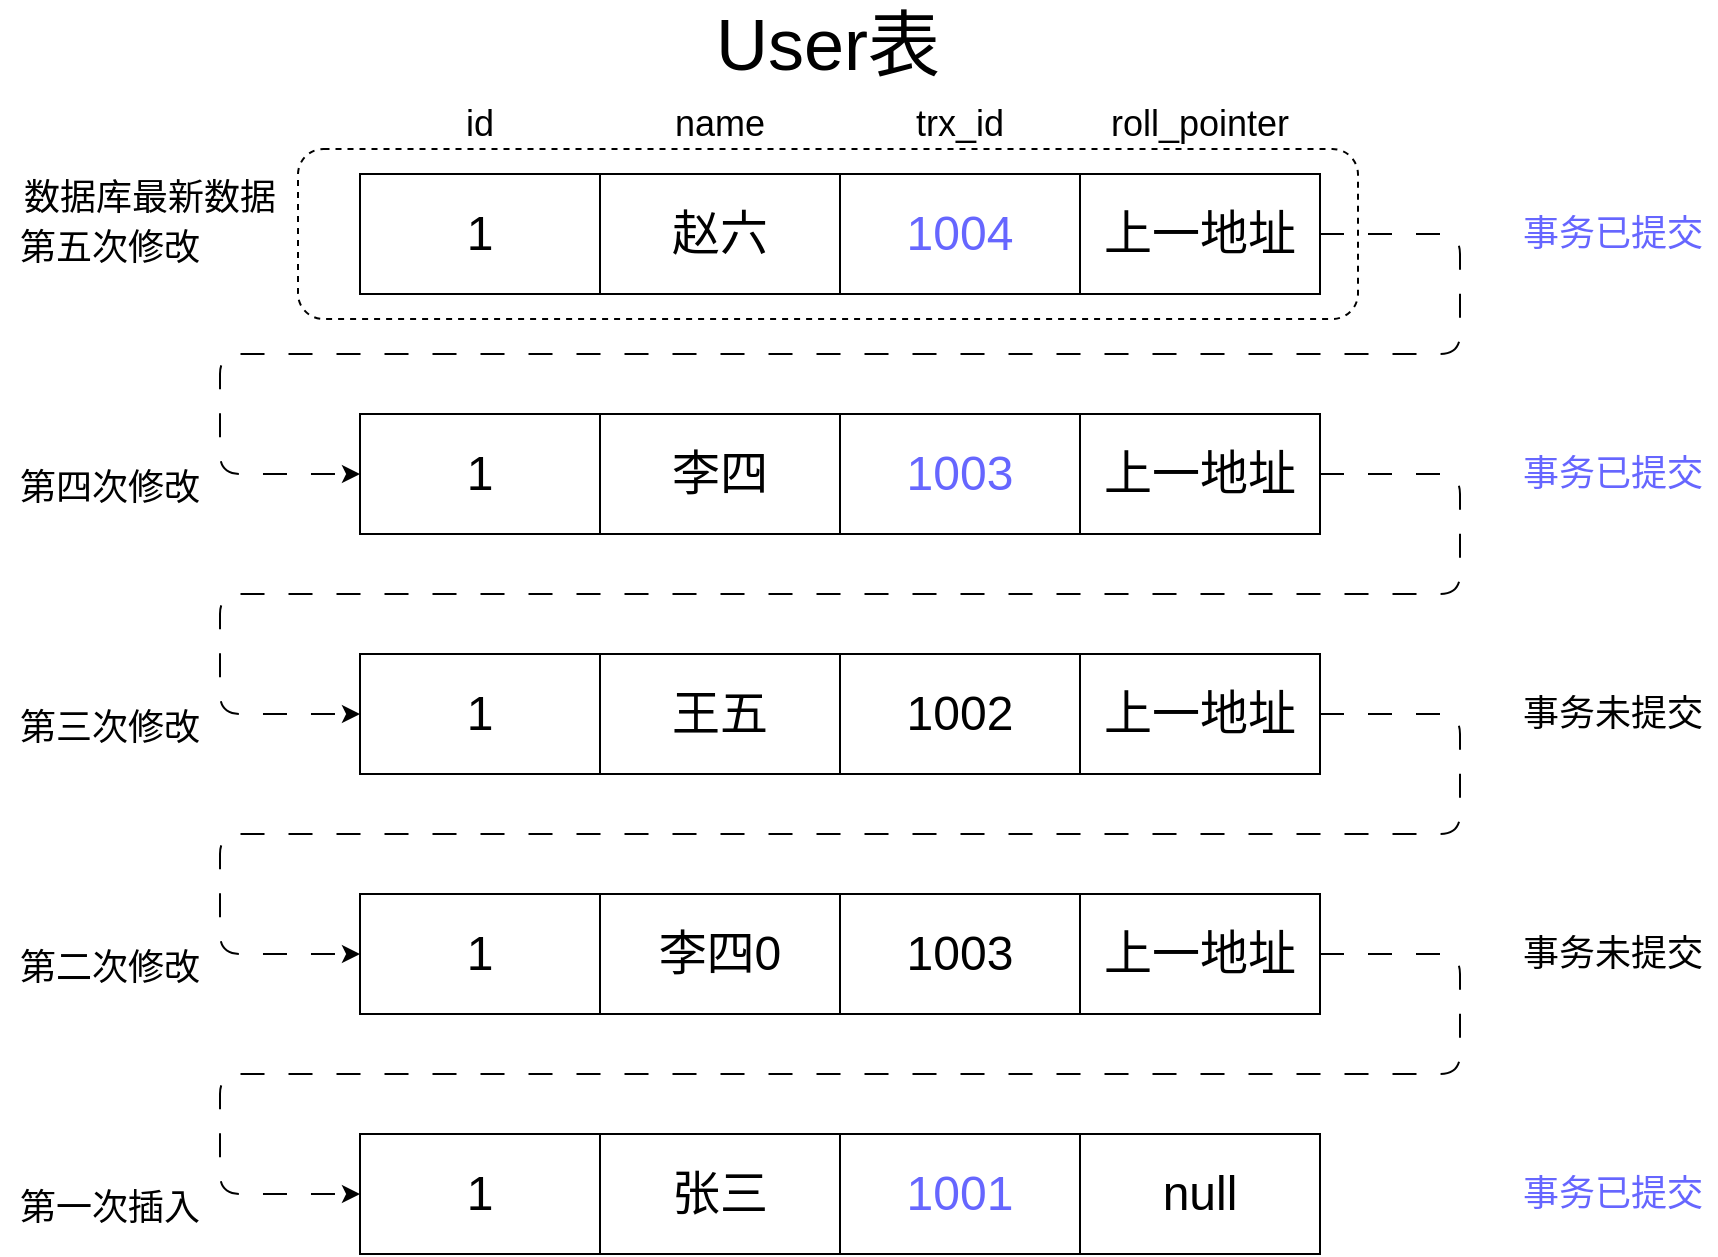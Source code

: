 <mxfile>
    <diagram id="abLrTeT4Zs4_mOs3DVsZ" name="第 1 页">
        <mxGraphModel dx="978" dy="692" grid="1" gridSize="10" guides="1" tooltips="1" connect="1" arrows="1" fold="1" page="1" pageScale="1" pageWidth="827" pageHeight="1169" math="0" shadow="0">
            <root>
                <mxCell id="0"/>
                <mxCell id="1" parent="0"/>
                <mxCell id="43" value="" style="rounded=1;whiteSpace=wrap;html=1;fontSize=18;dashed=1;" parent="1" vertex="1">
                    <mxGeometry x="161" y="77.5" width="530" height="85" as="geometry"/>
                </mxCell>
                <mxCell id="7" value="&lt;font style=&quot;font-size: 24px;&quot;&gt;1&lt;/font&gt;" style="rounded=0;whiteSpace=wrap;html=1;" parent="1" vertex="1">
                    <mxGeometry x="192" y="90" width="120" height="60" as="geometry"/>
                </mxCell>
                <mxCell id="8" value="&lt;span style=&quot;font-size: 24px;&quot;&gt;赵六&lt;/span&gt;" style="rounded=0;whiteSpace=wrap;html=1;" parent="1" vertex="1">
                    <mxGeometry x="312" y="90" width="120" height="60" as="geometry"/>
                </mxCell>
                <mxCell id="9" value="&lt;span style=&quot;font-size: 24px;&quot;&gt;&lt;font color=&quot;#6666ff&quot;&gt;1004&lt;/font&gt;&lt;/span&gt;" style="rounded=0;whiteSpace=wrap;html=1;" parent="1" vertex="1">
                    <mxGeometry x="432" y="90" width="120" height="60" as="geometry"/>
                </mxCell>
                <mxCell id="29" style="edgeStyle=none;html=1;exitX=1;exitY=0.5;exitDx=0;exitDy=0;fontSize=18;dashed=1;dashPattern=12 12;entryX=0;entryY=0.5;entryDx=0;entryDy=0;" parent="1" source="10" target="49" edge="1">
                    <mxGeometry relative="1" as="geometry">
                        <Array as="points">
                            <mxPoint x="742" y="120"/>
                            <mxPoint x="742" y="180"/>
                            <mxPoint x="122" y="180"/>
                            <mxPoint x="122" y="240"/>
                        </Array>
                        <mxPoint x="180" y="240" as="targetPoint"/>
                    </mxGeometry>
                </mxCell>
                <mxCell id="10" value="&lt;span style=&quot;font-size: 24px;&quot;&gt;上一地址&lt;/span&gt;" style="rounded=0;whiteSpace=wrap;html=1;" parent="1" vertex="1">
                    <mxGeometry x="552" y="90" width="120" height="60" as="geometry"/>
                </mxCell>
                <mxCell id="11" value="&lt;span style=&quot;font-size: 24px;&quot;&gt;1&lt;/span&gt;" style="rounded=0;whiteSpace=wrap;html=1;" parent="1" vertex="1">
                    <mxGeometry x="192" y="330" width="120" height="60" as="geometry"/>
                </mxCell>
                <mxCell id="12" value="&lt;span style=&quot;font-size: 24px;&quot;&gt;王五&lt;/span&gt;" style="rounded=0;whiteSpace=wrap;html=1;" parent="1" vertex="1">
                    <mxGeometry x="312" y="330" width="120" height="60" as="geometry"/>
                </mxCell>
                <mxCell id="13" value="&lt;span style=&quot;font-size: 24px;&quot;&gt;1002&lt;/span&gt;" style="rounded=0;whiteSpace=wrap;html=1;" parent="1" vertex="1">
                    <mxGeometry x="432" y="330" width="120" height="60" as="geometry"/>
                </mxCell>
                <mxCell id="35" style="edgeStyle=none;html=1;exitX=1;exitY=0.5;exitDx=0;exitDy=0;entryX=0;entryY=0.5;entryDx=0;entryDy=0;fontSize=18;dashed=1;dashPattern=12 12;" parent="1" source="14" target="15" edge="1">
                    <mxGeometry relative="1" as="geometry">
                        <Array as="points">
                            <mxPoint x="742" y="360"/>
                            <mxPoint x="742" y="420"/>
                            <mxPoint x="122" y="420"/>
                            <mxPoint x="122" y="480"/>
                        </Array>
                    </mxGeometry>
                </mxCell>
                <mxCell id="14" value="&lt;span style=&quot;font-size: 24px;&quot;&gt;上一地址&lt;/span&gt;" style="rounded=0;whiteSpace=wrap;html=1;" parent="1" vertex="1">
                    <mxGeometry x="552" y="330" width="120" height="60" as="geometry"/>
                </mxCell>
                <mxCell id="15" value="&lt;span style=&quot;font-size: 24px;&quot;&gt;1&lt;/span&gt;" style="rounded=0;whiteSpace=wrap;html=1;" parent="1" vertex="1">
                    <mxGeometry x="192" y="450" width="120" height="60" as="geometry"/>
                </mxCell>
                <mxCell id="16" value="&lt;span style=&quot;font-size: 24px;&quot;&gt;李四0&lt;/span&gt;" style="rounded=0;whiteSpace=wrap;html=1;" parent="1" vertex="1">
                    <mxGeometry x="312" y="450" width="120" height="60" as="geometry"/>
                </mxCell>
                <mxCell id="17" value="&lt;span style=&quot;font-size: 24px;&quot;&gt;1003&lt;/span&gt;" style="rounded=0;whiteSpace=wrap;html=1;" parent="1" vertex="1">
                    <mxGeometry x="432" y="450" width="120" height="60" as="geometry"/>
                </mxCell>
                <mxCell id="36" style="edgeStyle=none;html=1;exitX=1;exitY=0.5;exitDx=0;exitDy=0;entryX=0;entryY=0.5;entryDx=0;entryDy=0;dashed=1;dashPattern=12 12;fontSize=18;" parent="1" source="18" target="19" edge="1">
                    <mxGeometry relative="1" as="geometry">
                        <Array as="points">
                            <mxPoint x="742" y="480"/>
                            <mxPoint x="742" y="540"/>
                            <mxPoint x="122" y="540"/>
                            <mxPoint x="122" y="600"/>
                        </Array>
                    </mxGeometry>
                </mxCell>
                <mxCell id="18" value="&lt;span style=&quot;font-size: 24px;&quot;&gt;上一地址&lt;/span&gt;" style="rounded=0;whiteSpace=wrap;html=1;" parent="1" vertex="1">
                    <mxGeometry x="552" y="450" width="120" height="60" as="geometry"/>
                </mxCell>
                <mxCell id="19" value="&lt;span style=&quot;font-size: 24px;&quot;&gt;1&lt;/span&gt;" style="rounded=0;whiteSpace=wrap;html=1;" parent="1" vertex="1">
                    <mxGeometry x="192" y="570" width="120" height="60" as="geometry"/>
                </mxCell>
                <mxCell id="20" value="&lt;span style=&quot;font-size: 24px;&quot;&gt;张三&lt;/span&gt;" style="rounded=0;whiteSpace=wrap;html=1;" parent="1" vertex="1">
                    <mxGeometry x="312" y="570" width="120" height="60" as="geometry"/>
                </mxCell>
                <mxCell id="21" value="&lt;span style=&quot;font-size: 24px;&quot;&gt;&lt;font color=&quot;#6666ff&quot;&gt;1001&lt;/font&gt;&lt;/span&gt;" style="rounded=0;whiteSpace=wrap;html=1;" parent="1" vertex="1">
                    <mxGeometry x="432" y="570" width="120" height="60" as="geometry"/>
                </mxCell>
                <mxCell id="22" value="&lt;span style=&quot;font-size: 24px;&quot;&gt;null&lt;/span&gt;" style="rounded=0;whiteSpace=wrap;html=1;" parent="1" vertex="1">
                    <mxGeometry x="552" y="570" width="120" height="60" as="geometry"/>
                </mxCell>
                <mxCell id="24" value="&lt;font style=&quot;font-size: 18px;&quot;&gt;id&lt;/font&gt;" style="text;html=1;strokeColor=none;fillColor=none;align=center;verticalAlign=middle;whiteSpace=wrap;rounded=0;" parent="1" vertex="1">
                    <mxGeometry x="222" y="50" width="60" height="30" as="geometry"/>
                </mxCell>
                <mxCell id="25" value="&lt;font style=&quot;font-size: 18px;&quot;&gt;name&lt;br&gt;&lt;/font&gt;" style="text;html=1;strokeColor=none;fillColor=none;align=center;verticalAlign=middle;whiteSpace=wrap;rounded=0;" parent="1" vertex="1">
                    <mxGeometry x="342" y="50" width="60" height="30" as="geometry"/>
                </mxCell>
                <mxCell id="26" value="&lt;font style=&quot;font-size: 18px;&quot;&gt;trx_id&lt;br&gt;&lt;/font&gt;" style="text;html=1;strokeColor=none;fillColor=none;align=center;verticalAlign=middle;whiteSpace=wrap;rounded=0;" parent="1" vertex="1">
                    <mxGeometry x="462" y="50" width="60" height="30" as="geometry"/>
                </mxCell>
                <mxCell id="27" value="&lt;font style=&quot;font-size: 18px;&quot;&gt;roll_pointer&lt;br&gt;&lt;/font&gt;" style="text;html=1;strokeColor=none;fillColor=none;align=center;verticalAlign=middle;whiteSpace=wrap;rounded=0;" parent="1" vertex="1">
                    <mxGeometry x="562" y="50" width="100" height="30" as="geometry"/>
                </mxCell>
                <mxCell id="37" value="&lt;font style=&quot;font-size: 36px;&quot;&gt;User表&lt;/font&gt;" style="text;html=1;strokeColor=none;fillColor=none;align=center;verticalAlign=middle;whiteSpace=wrap;rounded=0;fontSize=18;" parent="1" vertex="1">
                    <mxGeometry x="353" y="10" width="146" height="30" as="geometry"/>
                </mxCell>
                <mxCell id="38" value="&lt;font style=&quot;font-size: 18px;&quot;&gt;第一次插入&lt;/font&gt;" style="text;html=1;strokeColor=none;fillColor=none;align=center;verticalAlign=middle;whiteSpace=wrap;rounded=0;fontSize=36;" parent="1" vertex="1">
                    <mxGeometry x="12" y="585" width="110" height="30" as="geometry"/>
                </mxCell>
                <mxCell id="39" value="&lt;font style=&quot;font-size: 18px;&quot;&gt;第二次修改&lt;/font&gt;" style="text;html=1;strokeColor=none;fillColor=none;align=center;verticalAlign=middle;whiteSpace=wrap;rounded=0;fontSize=36;" parent="1" vertex="1">
                    <mxGeometry x="12" y="465" width="110" height="30" as="geometry"/>
                </mxCell>
                <mxCell id="40" value="&lt;font style=&quot;font-size: 18px;&quot;&gt;第三次修改&lt;/font&gt;" style="text;html=1;strokeColor=none;fillColor=none;align=center;verticalAlign=middle;whiteSpace=wrap;rounded=0;fontSize=36;" parent="1" vertex="1">
                    <mxGeometry x="12" y="345" width="110" height="30" as="geometry"/>
                </mxCell>
                <mxCell id="41" value="&lt;font style=&quot;font-size: 18px;&quot;&gt;第五次修改&lt;/font&gt;" style="text;html=1;strokeColor=none;fillColor=none;align=center;verticalAlign=middle;whiteSpace=wrap;rounded=0;fontSize=36;" parent="1" vertex="1">
                    <mxGeometry x="12" y="105" width="110" height="30" as="geometry"/>
                </mxCell>
                <mxCell id="42" value="&lt;span style=&quot;font-size: 18px;&quot;&gt;数据库最新数据&lt;/span&gt;" style="text;html=1;strokeColor=none;fillColor=none;align=center;verticalAlign=middle;whiteSpace=wrap;rounded=0;fontSize=36;" parent="1" vertex="1">
                    <mxGeometry x="12" y="80" width="150" height="30" as="geometry"/>
                </mxCell>
                <mxCell id="44" value="&lt;font style=&quot;font-size: 18px;&quot;&gt;事务已提交&lt;/font&gt;" style="text;html=1;strokeColor=none;fillColor=none;align=center;verticalAlign=middle;whiteSpace=wrap;rounded=0;fontColor=#6666FF;" vertex="1" parent="1">
                    <mxGeometry x="767" y="105" width="103" height="30" as="geometry"/>
                </mxCell>
                <mxCell id="46" value="&lt;font style=&quot;font-size: 18px;&quot;&gt;事务未提交&lt;/font&gt;" style="text;html=1;strokeColor=none;fillColor=none;align=center;verticalAlign=middle;whiteSpace=wrap;rounded=0;" vertex="1" parent="1">
                    <mxGeometry x="767" y="345" width="103" height="30" as="geometry"/>
                </mxCell>
                <mxCell id="47" value="&lt;font style=&quot;font-size: 18px;&quot;&gt;事务未提交&lt;/font&gt;" style="text;html=1;strokeColor=none;fillColor=none;align=center;verticalAlign=middle;whiteSpace=wrap;rounded=0;" vertex="1" parent="1">
                    <mxGeometry x="767" y="465" width="103" height="30" as="geometry"/>
                </mxCell>
                <mxCell id="48" value="&lt;font style=&quot;font-size: 18px;&quot;&gt;事务已提交&lt;/font&gt;" style="text;html=1;strokeColor=none;fillColor=none;align=center;verticalAlign=middle;whiteSpace=wrap;rounded=0;fontColor=#6666FF;" vertex="1" parent="1">
                    <mxGeometry x="767" y="585" width="103" height="30" as="geometry"/>
                </mxCell>
                <mxCell id="49" value="&lt;span style=&quot;font-size: 24px;&quot;&gt;1&lt;/span&gt;" style="rounded=0;whiteSpace=wrap;html=1;" vertex="1" parent="1">
                    <mxGeometry x="192" y="210" width="120" height="60" as="geometry"/>
                </mxCell>
                <mxCell id="50" value="&lt;span style=&quot;font-size: 24px;&quot;&gt;李四&lt;/span&gt;" style="rounded=0;whiteSpace=wrap;html=1;" vertex="1" parent="1">
                    <mxGeometry x="312" y="210" width="120" height="60" as="geometry"/>
                </mxCell>
                <mxCell id="51" value="&lt;span style=&quot;font-size: 24px;&quot;&gt;&lt;font color=&quot;#6666ff&quot;&gt;1003&lt;/font&gt;&lt;/span&gt;" style="rounded=0;whiteSpace=wrap;html=1;" vertex="1" parent="1">
                    <mxGeometry x="432" y="210" width="120" height="60" as="geometry"/>
                </mxCell>
                <mxCell id="52" value="&lt;span style=&quot;font-size: 24px;&quot;&gt;上一地址&lt;/span&gt;" style="rounded=0;whiteSpace=wrap;html=1;" vertex="1" parent="1">
                    <mxGeometry x="552" y="210" width="120" height="60" as="geometry"/>
                </mxCell>
                <mxCell id="53" value="&lt;font style=&quot;font-size: 18px;&quot;&gt;第四次修改&lt;/font&gt;" style="text;html=1;strokeColor=none;fillColor=none;align=center;verticalAlign=middle;whiteSpace=wrap;rounded=0;fontSize=36;" vertex="1" parent="1">
                    <mxGeometry x="12" y="225" width="110" height="30" as="geometry"/>
                </mxCell>
                <mxCell id="54" value="&lt;font color=&quot;#6666ff&quot; style=&quot;font-size: 18px;&quot;&gt;事务已提交&lt;/font&gt;" style="text;html=1;strokeColor=none;fillColor=none;align=center;verticalAlign=middle;whiteSpace=wrap;rounded=0;" vertex="1" parent="1">
                    <mxGeometry x="767" y="225" width="103" height="30" as="geometry"/>
                </mxCell>
                <mxCell id="56" style="edgeStyle=none;html=1;exitX=1;exitY=0.5;exitDx=0;exitDy=0;fontSize=18;dashed=1;dashPattern=12 12;entryX=0;entryY=0.5;entryDx=0;entryDy=0;" edge="1" parent="1" source="52" target="11">
                    <mxGeometry relative="1" as="geometry">
                        <Array as="points">
                            <mxPoint x="742" y="240"/>
                            <mxPoint x="742" y="300"/>
                            <mxPoint x="122" y="300"/>
                            <mxPoint x="122" y="360"/>
                        </Array>
                        <mxPoint x="672" y="240" as="sourcePoint"/>
                        <mxPoint x="192" y="360" as="targetPoint"/>
                    </mxGeometry>
                </mxCell>
            </root>
        </mxGraphModel>
    </diagram>
</mxfile>